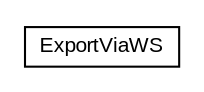 #!/usr/local/bin/dot
#
# Class diagram 
# Generated by UMLGraph version R5_6-24-gf6e263 (http://www.umlgraph.org/)
#

digraph G {
	edge [fontname="arial",fontsize=10,labelfontname="arial",labelfontsize=10];
	node [fontname="arial",fontsize=10,shape=plaintext];
	nodesep=0.25;
	ranksep=0.5;
	// org.miloss.fgsms.examples.export.ExportViaWS
	c0 [label=<<table title="org.miloss.fgsms.examples.export.ExportViaWS" border="0" cellborder="1" cellspacing="0" cellpadding="2" port="p" href="./ExportViaWS.html">
		<tr><td><table border="0" cellspacing="0" cellpadding="1">
<tr><td align="center" balign="center"> ExportViaWS </td></tr>
		</table></td></tr>
		</table>>, URL="./ExportViaWS.html", fontname="arial", fontcolor="black", fontsize=10.0];
}

